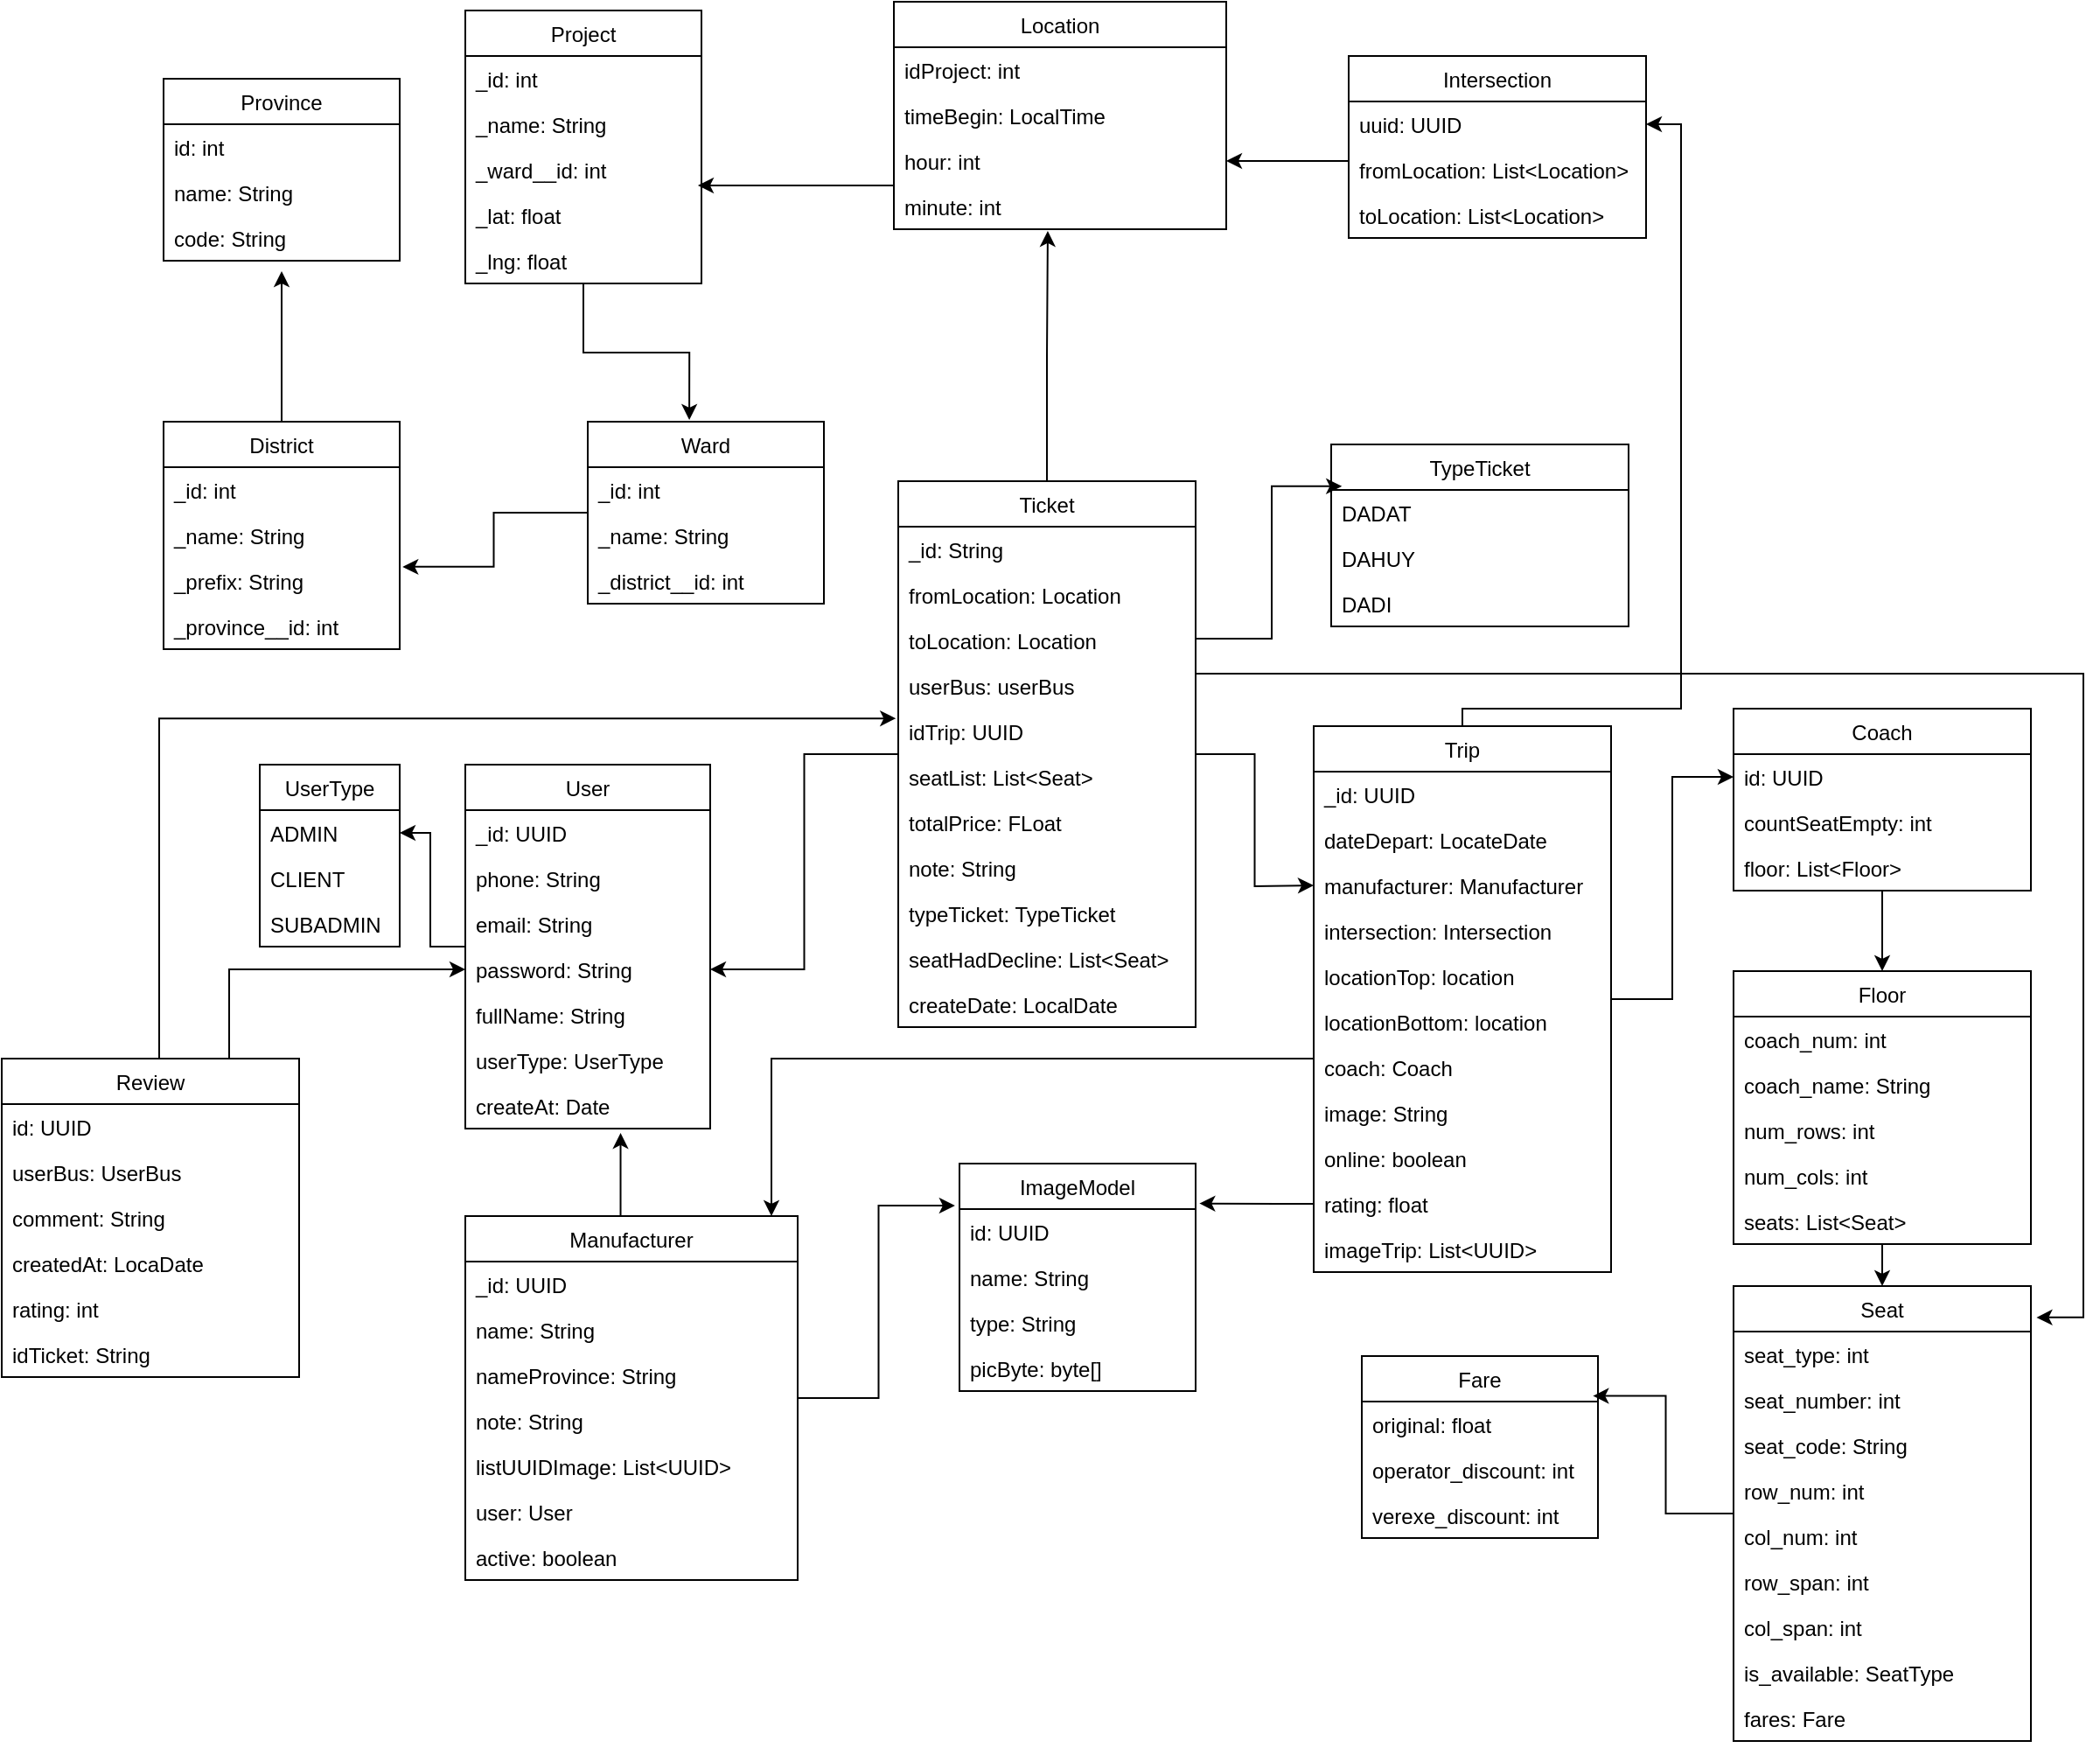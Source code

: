 <mxfile version="14.4.9" type="github">
  <diagram id="V_59LSjMR8o1_XHd9Hdq" name="Page-1">
    <mxGraphModel dx="2050" dy="1720" grid="1" gridSize="10" guides="1" tooltips="1" connect="1" arrows="1" fold="1" page="1" pageScale="1" pageWidth="850" pageHeight="1100" math="0" shadow="0">
      <root>
        <mxCell id="0" />
        <mxCell id="1" parent="0" />
        <mxCell id="hu1bkPcSUCPwq1X6XEAL-3" value="UserType" style="swimlane;fontStyle=0;childLayout=stackLayout;horizontal=1;startSize=26;fillColor=none;horizontalStack=0;resizeParent=1;resizeParentMax=0;resizeLast=0;collapsible=1;marginBottom=0;" parent="1" vertex="1">
          <mxGeometry x="-612.5" y="-328" width="80" height="104" as="geometry" />
        </mxCell>
        <mxCell id="hu1bkPcSUCPwq1X6XEAL-4" value="ADMIN" style="text;strokeColor=none;fillColor=none;align=left;verticalAlign=top;spacingLeft=4;spacingRight=4;overflow=hidden;rotatable=0;points=[[0,0.5],[1,0.5]];portConstraint=eastwest;" parent="hu1bkPcSUCPwq1X6XEAL-3" vertex="1">
          <mxGeometry y="26" width="80" height="26" as="geometry" />
        </mxCell>
        <mxCell id="hu1bkPcSUCPwq1X6XEAL-5" value="CLIENT" style="text;strokeColor=none;fillColor=none;align=left;verticalAlign=top;spacingLeft=4;spacingRight=4;overflow=hidden;rotatable=0;points=[[0,0.5],[1,0.5]];portConstraint=eastwest;" parent="hu1bkPcSUCPwq1X6XEAL-3" vertex="1">
          <mxGeometry y="52" width="80" height="26" as="geometry" />
        </mxCell>
        <mxCell id="eXuUZ5ey2yTKgLu_D7XI-8" value="SUBADMIN" style="text;strokeColor=none;fillColor=none;align=left;verticalAlign=top;spacingLeft=4;spacingRight=4;overflow=hidden;rotatable=0;points=[[0,0.5],[1,0.5]];portConstraint=eastwest;" parent="hu1bkPcSUCPwq1X6XEAL-3" vertex="1">
          <mxGeometry y="78" width="80" height="26" as="geometry" />
        </mxCell>
        <mxCell id="tkcZiGtttOGaxhr6mc1p-18" style="edgeStyle=orthogonalEdgeStyle;rounded=0;orthogonalLoop=1;jettySize=auto;html=1;entryX=1;entryY=0.5;entryDx=0;entryDy=0;" edge="1" parent="1" source="d1R-IrKXgJx-b_YmWJKK-1" target="hu1bkPcSUCPwq1X6XEAL-4">
          <mxGeometry relative="1" as="geometry" />
        </mxCell>
        <mxCell id="d1R-IrKXgJx-b_YmWJKK-1" value="User" style="swimlane;fontStyle=0;childLayout=stackLayout;horizontal=1;startSize=26;fillColor=none;horizontalStack=0;resizeParent=1;resizeParentMax=0;resizeLast=0;collapsible=1;marginBottom=0;" parent="1" vertex="1">
          <mxGeometry x="-495" y="-328" width="140" height="208" as="geometry" />
        </mxCell>
        <mxCell id="d1R-IrKXgJx-b_YmWJKK-2" value="_id: UUID" style="text;strokeColor=none;fillColor=none;align=left;verticalAlign=top;spacingLeft=4;spacingRight=4;overflow=hidden;rotatable=0;points=[[0,0.5],[1,0.5]];portConstraint=eastwest;" parent="d1R-IrKXgJx-b_YmWJKK-1" vertex="1">
          <mxGeometry y="26" width="140" height="26" as="geometry" />
        </mxCell>
        <mxCell id="d1R-IrKXgJx-b_YmWJKK-3" value="phone: String" style="text;strokeColor=none;fillColor=none;align=left;verticalAlign=top;spacingLeft=4;spacingRight=4;overflow=hidden;rotatable=0;points=[[0,0.5],[1,0.5]];portConstraint=eastwest;" parent="d1R-IrKXgJx-b_YmWJKK-1" vertex="1">
          <mxGeometry y="52" width="140" height="26" as="geometry" />
        </mxCell>
        <object label="email: String" id="d1R-IrKXgJx-b_YmWJKK-5">
          <mxCell style="text;strokeColor=none;fillColor=none;align=left;verticalAlign=top;spacingLeft=4;spacingRight=4;overflow=hidden;rotatable=0;points=[[0,0.5],[1,0.5]];portConstraint=eastwest;" parent="d1R-IrKXgJx-b_YmWJKK-1" vertex="1">
            <mxGeometry y="78" width="140" height="26" as="geometry" />
          </mxCell>
        </object>
        <mxCell id="d1R-IrKXgJx-b_YmWJKK-6" value="password: String" style="text;strokeColor=none;fillColor=none;align=left;verticalAlign=top;spacingLeft=4;spacingRight=4;overflow=hidden;rotatable=0;points=[[0,0.5],[1,0.5]];portConstraint=eastwest;" parent="d1R-IrKXgJx-b_YmWJKK-1" vertex="1">
          <mxGeometry y="104" width="140" height="26" as="geometry" />
        </mxCell>
        <mxCell id="d1R-IrKXgJx-b_YmWJKK-7" value="fullName: String" style="text;strokeColor=none;fillColor=none;align=left;verticalAlign=top;spacingLeft=4;spacingRight=4;overflow=hidden;rotatable=0;points=[[0,0.5],[1,0.5]];portConstraint=eastwest;" parent="d1R-IrKXgJx-b_YmWJKK-1" vertex="1">
          <mxGeometry y="130" width="140" height="26" as="geometry" />
        </mxCell>
        <mxCell id="d1R-IrKXgJx-b_YmWJKK-8" value="userType: UserType" style="text;strokeColor=none;fillColor=none;align=left;verticalAlign=top;spacingLeft=4;spacingRight=4;overflow=hidden;rotatable=0;points=[[0,0.5],[1,0.5]];portConstraint=eastwest;" parent="d1R-IrKXgJx-b_YmWJKK-1" vertex="1">
          <mxGeometry y="156" width="140" height="26" as="geometry" />
        </mxCell>
        <mxCell id="d1R-IrKXgJx-b_YmWJKK-9" value="createAt: Date" style="text;strokeColor=none;fillColor=none;align=left;verticalAlign=top;spacingLeft=4;spacingRight=4;overflow=hidden;rotatable=0;points=[[0,0.5],[1,0.5]];portConstraint=eastwest;" parent="d1R-IrKXgJx-b_YmWJKK-1" vertex="1">
          <mxGeometry y="182" width="140" height="26" as="geometry" />
        </mxCell>
        <mxCell id="d1R-IrKXgJx-b_YmWJKK-207" style="edgeStyle=orthogonalEdgeStyle;rounded=0;orthogonalLoop=1;jettySize=auto;html=1;entryX=1.012;entryY=0.19;entryDx=0;entryDy=0;entryPerimeter=0;" parent="1" source="d1R-IrKXgJx-b_YmWJKK-13" target="d1R-IrKXgJx-b_YmWJKK-26" edge="1">
          <mxGeometry relative="1" as="geometry" />
        </mxCell>
        <mxCell id="d1R-IrKXgJx-b_YmWJKK-13" value="Ward" style="swimlane;fontStyle=0;childLayout=stackLayout;horizontal=1;startSize=26;fillColor=none;horizontalStack=0;resizeParent=1;resizeParentMax=0;resizeLast=0;collapsible=1;marginBottom=0;" parent="1" vertex="1">
          <mxGeometry x="-425" y="-524" width="135" height="104" as="geometry" />
        </mxCell>
        <mxCell id="d1R-IrKXgJx-b_YmWJKK-14" value="_id: int" style="text;strokeColor=none;fillColor=none;align=left;verticalAlign=top;spacingLeft=4;spacingRight=4;overflow=hidden;rotatable=0;points=[[0,0.5],[1,0.5]];portConstraint=eastwest;" parent="d1R-IrKXgJx-b_YmWJKK-13" vertex="1">
          <mxGeometry y="26" width="135" height="26" as="geometry" />
        </mxCell>
        <mxCell id="d1R-IrKXgJx-b_YmWJKK-15" value="_name: String" style="text;strokeColor=none;fillColor=none;align=left;verticalAlign=top;spacingLeft=4;spacingRight=4;overflow=hidden;rotatable=0;points=[[0,0.5],[1,0.5]];portConstraint=eastwest;" parent="d1R-IrKXgJx-b_YmWJKK-13" vertex="1">
          <mxGeometry y="52" width="135" height="26" as="geometry" />
        </mxCell>
        <mxCell id="d1R-IrKXgJx-b_YmWJKK-22" value="_district__id: int" style="text;strokeColor=none;fillColor=none;align=left;verticalAlign=top;spacingLeft=4;spacingRight=4;overflow=hidden;rotatable=0;points=[[0,0.5],[1,0.5]];portConstraint=eastwest;" parent="d1R-IrKXgJx-b_YmWJKK-13" vertex="1">
          <mxGeometry y="78" width="135" height="26" as="geometry" />
        </mxCell>
        <mxCell id="d1R-IrKXgJx-b_YmWJKK-205" style="edgeStyle=orthogonalEdgeStyle;rounded=0;orthogonalLoop=1;jettySize=auto;html=1;entryX=0.5;entryY=1.231;entryDx=0;entryDy=0;entryPerimeter=0;" parent="1" source="d1R-IrKXgJx-b_YmWJKK-23" target="d1R-IrKXgJx-b_YmWJKK-32" edge="1">
          <mxGeometry relative="1" as="geometry">
            <Array as="points">
              <mxPoint x="-600" y="-580" />
              <mxPoint x="-600" y="-580" />
            </Array>
          </mxGeometry>
        </mxCell>
        <mxCell id="d1R-IrKXgJx-b_YmWJKK-23" value="District" style="swimlane;fontStyle=0;childLayout=stackLayout;horizontal=1;startSize=26;fillColor=none;horizontalStack=0;resizeParent=1;resizeParentMax=0;resizeLast=0;collapsible=1;marginBottom=0;" parent="1" vertex="1">
          <mxGeometry x="-667.5" y="-524" width="135" height="130" as="geometry" />
        </mxCell>
        <mxCell id="d1R-IrKXgJx-b_YmWJKK-24" value="_id: int" style="text;strokeColor=none;fillColor=none;align=left;verticalAlign=top;spacingLeft=4;spacingRight=4;overflow=hidden;rotatable=0;points=[[0,0.5],[1,0.5]];portConstraint=eastwest;" parent="d1R-IrKXgJx-b_YmWJKK-23" vertex="1">
          <mxGeometry y="26" width="135" height="26" as="geometry" />
        </mxCell>
        <mxCell id="d1R-IrKXgJx-b_YmWJKK-25" value="_name: String" style="text;strokeColor=none;fillColor=none;align=left;verticalAlign=top;spacingLeft=4;spacingRight=4;overflow=hidden;rotatable=0;points=[[0,0.5],[1,0.5]];portConstraint=eastwest;" parent="d1R-IrKXgJx-b_YmWJKK-23" vertex="1">
          <mxGeometry y="52" width="135" height="26" as="geometry" />
        </mxCell>
        <mxCell id="d1R-IrKXgJx-b_YmWJKK-26" value="_prefix: String" style="text;strokeColor=none;fillColor=none;align=left;verticalAlign=top;spacingLeft=4;spacingRight=4;overflow=hidden;rotatable=0;points=[[0,0.5],[1,0.5]];portConstraint=eastwest;" parent="d1R-IrKXgJx-b_YmWJKK-23" vertex="1">
          <mxGeometry y="78" width="135" height="26" as="geometry" />
        </mxCell>
        <mxCell id="d1R-IrKXgJx-b_YmWJKK-27" value="_province__id: int" style="text;strokeColor=none;fillColor=none;align=left;verticalAlign=top;spacingLeft=4;spacingRight=4;overflow=hidden;rotatable=0;points=[[0,0.5],[1,0.5]];portConstraint=eastwest;" parent="d1R-IrKXgJx-b_YmWJKK-23" vertex="1">
          <mxGeometry y="104" width="135" height="26" as="geometry" />
        </mxCell>
        <mxCell id="d1R-IrKXgJx-b_YmWJKK-29" value="Province" style="swimlane;fontStyle=0;childLayout=stackLayout;horizontal=1;startSize=26;fillColor=none;horizontalStack=0;resizeParent=1;resizeParentMax=0;resizeLast=0;collapsible=1;marginBottom=0;" parent="1" vertex="1">
          <mxGeometry x="-667.5" y="-720" width="135" height="104" as="geometry" />
        </mxCell>
        <mxCell id="d1R-IrKXgJx-b_YmWJKK-30" value="id: int" style="text;strokeColor=none;fillColor=none;align=left;verticalAlign=top;spacingLeft=4;spacingRight=4;overflow=hidden;rotatable=0;points=[[0,0.5],[1,0.5]];portConstraint=eastwest;" parent="d1R-IrKXgJx-b_YmWJKK-29" vertex="1">
          <mxGeometry y="26" width="135" height="26" as="geometry" />
        </mxCell>
        <mxCell id="d1R-IrKXgJx-b_YmWJKK-31" value="name: String" style="text;strokeColor=none;fillColor=none;align=left;verticalAlign=top;spacingLeft=4;spacingRight=4;overflow=hidden;rotatable=0;points=[[0,0.5],[1,0.5]];portConstraint=eastwest;" parent="d1R-IrKXgJx-b_YmWJKK-29" vertex="1">
          <mxGeometry y="52" width="135" height="26" as="geometry" />
        </mxCell>
        <mxCell id="d1R-IrKXgJx-b_YmWJKK-32" value="code: String" style="text;strokeColor=none;fillColor=none;align=left;verticalAlign=top;spacingLeft=4;spacingRight=4;overflow=hidden;rotatable=0;points=[[0,0.5],[1,0.5]];portConstraint=eastwest;" parent="d1R-IrKXgJx-b_YmWJKK-29" vertex="1">
          <mxGeometry y="78" width="135" height="26" as="geometry" />
        </mxCell>
        <mxCell id="eXuUZ5ey2yTKgLu_D7XI-9" style="edgeStyle=orthogonalEdgeStyle;rounded=0;orthogonalLoop=1;jettySize=auto;html=1;entryX=0.43;entryY=-0.01;entryDx=0;entryDy=0;entryPerimeter=0;" parent="1" source="d1R-IrKXgJx-b_YmWJKK-35" target="d1R-IrKXgJx-b_YmWJKK-13" edge="1">
          <mxGeometry relative="1" as="geometry" />
        </mxCell>
        <mxCell id="d1R-IrKXgJx-b_YmWJKK-35" value="Project" style="swimlane;fontStyle=0;childLayout=stackLayout;horizontal=1;startSize=26;fillColor=none;horizontalStack=0;resizeParent=1;resizeParentMax=0;resizeLast=0;collapsible=1;marginBottom=0;" parent="1" vertex="1">
          <mxGeometry x="-495" y="-759" width="135" height="156" as="geometry" />
        </mxCell>
        <mxCell id="d1R-IrKXgJx-b_YmWJKK-36" value="_id: int" style="text;strokeColor=none;fillColor=none;align=left;verticalAlign=top;spacingLeft=4;spacingRight=4;overflow=hidden;rotatable=0;points=[[0,0.5],[1,0.5]];portConstraint=eastwest;" parent="d1R-IrKXgJx-b_YmWJKK-35" vertex="1">
          <mxGeometry y="26" width="135" height="26" as="geometry" />
        </mxCell>
        <mxCell id="d1R-IrKXgJx-b_YmWJKK-37" value="_name: String" style="text;strokeColor=none;fillColor=none;align=left;verticalAlign=top;spacingLeft=4;spacingRight=4;overflow=hidden;rotatable=0;points=[[0,0.5],[1,0.5]];portConstraint=eastwest;" parent="d1R-IrKXgJx-b_YmWJKK-35" vertex="1">
          <mxGeometry y="52" width="135" height="26" as="geometry" />
        </mxCell>
        <mxCell id="d1R-IrKXgJx-b_YmWJKK-40" value="_ward__id: int" style="text;strokeColor=none;fillColor=none;align=left;verticalAlign=top;spacingLeft=4;spacingRight=4;overflow=hidden;rotatable=0;points=[[0,0.5],[1,0.5]];portConstraint=eastwest;" parent="d1R-IrKXgJx-b_YmWJKK-35" vertex="1">
          <mxGeometry y="78" width="135" height="26" as="geometry" />
        </mxCell>
        <mxCell id="d1R-IrKXgJx-b_YmWJKK-41" value="_lat: float" style="text;strokeColor=none;fillColor=none;align=left;verticalAlign=top;spacingLeft=4;spacingRight=4;overflow=hidden;rotatable=0;points=[[0,0.5],[1,0.5]];portConstraint=eastwest;" parent="d1R-IrKXgJx-b_YmWJKK-35" vertex="1">
          <mxGeometry y="104" width="135" height="26" as="geometry" />
        </mxCell>
        <mxCell id="d1R-IrKXgJx-b_YmWJKK-42" value="_lng: float" style="text;strokeColor=none;fillColor=none;align=left;verticalAlign=top;spacingLeft=4;spacingRight=4;overflow=hidden;rotatable=0;points=[[0,0.5],[1,0.5]];portConstraint=eastwest;" parent="d1R-IrKXgJx-b_YmWJKK-35" vertex="1">
          <mxGeometry y="130" width="135" height="26" as="geometry" />
        </mxCell>
        <mxCell id="d1R-IrKXgJx-b_YmWJKK-43" value="ImageModel" style="swimlane;fontStyle=0;childLayout=stackLayout;horizontal=1;startSize=26;fillColor=none;horizontalStack=0;resizeParent=1;resizeParentMax=0;resizeLast=0;collapsible=1;marginBottom=0;" parent="1" vertex="1">
          <mxGeometry x="-212.5" y="-100" width="135" height="130" as="geometry" />
        </mxCell>
        <mxCell id="d1R-IrKXgJx-b_YmWJKK-44" value="id: UUID" style="text;strokeColor=none;fillColor=none;align=left;verticalAlign=top;spacingLeft=4;spacingRight=4;overflow=hidden;rotatable=0;points=[[0,0.5],[1,0.5]];portConstraint=eastwest;" parent="d1R-IrKXgJx-b_YmWJKK-43" vertex="1">
          <mxGeometry y="26" width="135" height="26" as="geometry" />
        </mxCell>
        <mxCell id="d1R-IrKXgJx-b_YmWJKK-45" value="name: String" style="text;strokeColor=none;fillColor=none;align=left;verticalAlign=top;spacingLeft=4;spacingRight=4;overflow=hidden;rotatable=0;points=[[0,0.5],[1,0.5]];portConstraint=eastwest;" parent="d1R-IrKXgJx-b_YmWJKK-43" vertex="1">
          <mxGeometry y="52" width="135" height="26" as="geometry" />
        </mxCell>
        <mxCell id="d1R-IrKXgJx-b_YmWJKK-46" value="type: String" style="text;strokeColor=none;fillColor=none;align=left;verticalAlign=top;spacingLeft=4;spacingRight=4;overflow=hidden;rotatable=0;points=[[0,0.5],[1,0.5]];portConstraint=eastwest;" parent="d1R-IrKXgJx-b_YmWJKK-43" vertex="1">
          <mxGeometry y="78" width="135" height="26" as="geometry" />
        </mxCell>
        <mxCell id="d1R-IrKXgJx-b_YmWJKK-47" value="picByte: byte[]" style="text;strokeColor=none;fillColor=none;align=left;verticalAlign=top;spacingLeft=4;spacingRight=4;overflow=hidden;rotatable=0;points=[[0,0.5],[1,0.5]];portConstraint=eastwest;" parent="d1R-IrKXgJx-b_YmWJKK-43" vertex="1">
          <mxGeometry y="104" width="135" height="26" as="geometry" />
        </mxCell>
        <mxCell id="d1R-IrKXgJx-b_YmWJKK-189" style="edgeStyle=orthogonalEdgeStyle;rounded=0;orthogonalLoop=1;jettySize=auto;html=1;entryX=0.634;entryY=1.095;entryDx=0;entryDy=0;entryPerimeter=0;" parent="1" source="d1R-IrKXgJx-b_YmWJKK-50" target="d1R-IrKXgJx-b_YmWJKK-9" edge="1">
          <mxGeometry relative="1" as="geometry">
            <Array as="points">
              <mxPoint x="-406" y="-60" />
              <mxPoint x="-406" y="-60" />
            </Array>
          </mxGeometry>
        </mxCell>
        <mxCell id="tkcZiGtttOGaxhr6mc1p-19" style="edgeStyle=orthogonalEdgeStyle;rounded=0;orthogonalLoop=1;jettySize=auto;html=1;entryX=-0.019;entryY=-0.077;entryDx=0;entryDy=0;entryPerimeter=0;" edge="1" parent="1" source="d1R-IrKXgJx-b_YmWJKK-50" target="d1R-IrKXgJx-b_YmWJKK-44">
          <mxGeometry relative="1" as="geometry" />
        </mxCell>
        <mxCell id="d1R-IrKXgJx-b_YmWJKK-50" value="Manufacturer" style="swimlane;fontStyle=0;childLayout=stackLayout;horizontal=1;startSize=26;fillColor=none;horizontalStack=0;resizeParent=1;resizeParentMax=0;resizeLast=0;collapsible=1;marginBottom=0;" parent="1" vertex="1">
          <mxGeometry x="-495" y="-70" width="190" height="208" as="geometry" />
        </mxCell>
        <mxCell id="d1R-IrKXgJx-b_YmWJKK-51" value="_id: UUID" style="text;strokeColor=none;fillColor=none;align=left;verticalAlign=top;spacingLeft=4;spacingRight=4;overflow=hidden;rotatable=0;points=[[0,0.5],[1,0.5]];portConstraint=eastwest;" parent="d1R-IrKXgJx-b_YmWJKK-50" vertex="1">
          <mxGeometry y="26" width="190" height="26" as="geometry" />
        </mxCell>
        <mxCell id="d1R-IrKXgJx-b_YmWJKK-52" value="name: String" style="text;strokeColor=none;fillColor=none;align=left;verticalAlign=top;spacingLeft=4;spacingRight=4;overflow=hidden;rotatable=0;points=[[0,0.5],[1,0.5]];portConstraint=eastwest;" parent="d1R-IrKXgJx-b_YmWJKK-50" vertex="1">
          <mxGeometry y="52" width="190" height="26" as="geometry" />
        </mxCell>
        <mxCell id="d1R-IrKXgJx-b_YmWJKK-53" value="nameProvince: String" style="text;strokeColor=none;fillColor=none;align=left;verticalAlign=top;spacingLeft=4;spacingRight=4;overflow=hidden;rotatable=0;points=[[0,0.5],[1,0.5]];portConstraint=eastwest;" parent="d1R-IrKXgJx-b_YmWJKK-50" vertex="1">
          <mxGeometry y="78" width="190" height="26" as="geometry" />
        </mxCell>
        <mxCell id="d1R-IrKXgJx-b_YmWJKK-54" value="note: String" style="text;strokeColor=none;fillColor=none;align=left;verticalAlign=top;spacingLeft=4;spacingRight=4;overflow=hidden;rotatable=0;points=[[0,0.5],[1,0.5]];portConstraint=eastwest;" parent="d1R-IrKXgJx-b_YmWJKK-50" vertex="1">
          <mxGeometry y="104" width="190" height="26" as="geometry" />
        </mxCell>
        <mxCell id="d1R-IrKXgJx-b_YmWJKK-55" value="listUUIDImage: List&lt;UUID&gt;" style="text;strokeColor=none;fillColor=none;align=left;verticalAlign=top;spacingLeft=4;spacingRight=4;overflow=hidden;rotatable=0;points=[[0,0.5],[1,0.5]];portConstraint=eastwest;" parent="d1R-IrKXgJx-b_YmWJKK-50" vertex="1">
          <mxGeometry y="130" width="190" height="26" as="geometry" />
        </mxCell>
        <mxCell id="d1R-IrKXgJx-b_YmWJKK-56" value="user: User" style="text;strokeColor=none;fillColor=none;align=left;verticalAlign=top;spacingLeft=4;spacingRight=4;overflow=hidden;rotatable=0;points=[[0,0.5],[1,0.5]];portConstraint=eastwest;" parent="d1R-IrKXgJx-b_YmWJKK-50" vertex="1">
          <mxGeometry y="156" width="190" height="26" as="geometry" />
        </mxCell>
        <mxCell id="d1R-IrKXgJx-b_YmWJKK-57" value="active: boolean" style="text;strokeColor=none;fillColor=none;align=left;verticalAlign=top;spacingLeft=4;spacingRight=4;overflow=hidden;rotatable=0;points=[[0,0.5],[1,0.5]];portConstraint=eastwest;" parent="d1R-IrKXgJx-b_YmWJKK-50" vertex="1">
          <mxGeometry y="182" width="190" height="26" as="geometry" />
        </mxCell>
        <mxCell id="JbNTa-1DNpU4iLlRGq9p-1" style="edgeStyle=orthogonalEdgeStyle;rounded=0;orthogonalLoop=1;jettySize=auto;html=1;entryX=0.985;entryY=-0.154;entryDx=0;entryDy=0;entryPerimeter=0;" parent="1" source="d1R-IrKXgJx-b_YmWJKK-58" target="d1R-IrKXgJx-b_YmWJKK-41" edge="1">
          <mxGeometry relative="1" as="geometry">
            <Array as="points">
              <mxPoint x="-280" y="-659" />
              <mxPoint x="-280" y="-659" />
            </Array>
          </mxGeometry>
        </mxCell>
        <mxCell id="d1R-IrKXgJx-b_YmWJKK-58" value="Location" style="swimlane;fontStyle=0;childLayout=stackLayout;horizontal=1;startSize=26;fillColor=none;horizontalStack=0;resizeParent=1;resizeParentMax=0;resizeLast=0;collapsible=1;marginBottom=0;" parent="1" vertex="1">
          <mxGeometry x="-250" y="-764" width="190" height="130" as="geometry" />
        </mxCell>
        <mxCell id="d1R-IrKXgJx-b_YmWJKK-60" value="idProject: int" style="text;strokeColor=none;fillColor=none;align=left;verticalAlign=top;spacingLeft=4;spacingRight=4;overflow=hidden;rotatable=0;points=[[0,0.5],[1,0.5]];portConstraint=eastwest;" parent="d1R-IrKXgJx-b_YmWJKK-58" vertex="1">
          <mxGeometry y="26" width="190" height="26" as="geometry" />
        </mxCell>
        <mxCell id="d1R-IrKXgJx-b_YmWJKK-63" value="timeBegin: LocalTime" style="text;strokeColor=none;fillColor=none;align=left;verticalAlign=top;spacingLeft=4;spacingRight=4;overflow=hidden;rotatable=0;points=[[0,0.5],[1,0.5]];portConstraint=eastwest;" parent="d1R-IrKXgJx-b_YmWJKK-58" vertex="1">
          <mxGeometry y="52" width="190" height="26" as="geometry" />
        </mxCell>
        <mxCell id="JbNTa-1DNpU4iLlRGq9p-3" value="hour: int" style="text;strokeColor=none;fillColor=none;align=left;verticalAlign=top;spacingLeft=4;spacingRight=4;overflow=hidden;rotatable=0;points=[[0,0.5],[1,0.5]];portConstraint=eastwest;" parent="d1R-IrKXgJx-b_YmWJKK-58" vertex="1">
          <mxGeometry y="78" width="190" height="26" as="geometry" />
        </mxCell>
        <mxCell id="JbNTa-1DNpU4iLlRGq9p-4" value="minute: int" style="text;strokeColor=none;fillColor=none;align=left;verticalAlign=top;spacingLeft=4;spacingRight=4;overflow=hidden;rotatable=0;points=[[0,0.5],[1,0.5]];portConstraint=eastwest;" parent="d1R-IrKXgJx-b_YmWJKK-58" vertex="1">
          <mxGeometry y="104" width="190" height="26" as="geometry" />
        </mxCell>
        <mxCell id="d1R-IrKXgJx-b_YmWJKK-203" style="edgeStyle=orthogonalEdgeStyle;rounded=0;orthogonalLoop=1;jettySize=auto;html=1;entryX=1;entryY=0.5;entryDx=0;entryDy=0;" parent="1" source="d1R-IrKXgJx-b_YmWJKK-71" edge="1">
          <mxGeometry relative="1" as="geometry">
            <Array as="points">
              <mxPoint x="-10" y="-673" />
              <mxPoint x="-10" y="-673" />
            </Array>
            <mxPoint x="-60" y="-673" as="targetPoint" />
          </mxGeometry>
        </mxCell>
        <mxCell id="d1R-IrKXgJx-b_YmWJKK-71" value="Intersection" style="swimlane;fontStyle=0;childLayout=stackLayout;horizontal=1;startSize=26;fillColor=none;horizontalStack=0;resizeParent=1;resizeParentMax=0;resizeLast=0;collapsible=1;marginBottom=0;" parent="1" vertex="1">
          <mxGeometry x="10" y="-733" width="170" height="104" as="geometry" />
        </mxCell>
        <mxCell id="d1R-IrKXgJx-b_YmWJKK-72" value="uuid: UUID" style="text;strokeColor=none;fillColor=none;align=left;verticalAlign=top;spacingLeft=4;spacingRight=4;overflow=hidden;rotatable=0;points=[[0,0.5],[1,0.5]];portConstraint=eastwest;" parent="d1R-IrKXgJx-b_YmWJKK-71" vertex="1">
          <mxGeometry y="26" width="170" height="26" as="geometry" />
        </mxCell>
        <mxCell id="d1R-IrKXgJx-b_YmWJKK-74" value="fromLocation: List&lt;Location&gt;" style="text;strokeColor=none;fillColor=none;align=left;verticalAlign=top;spacingLeft=4;spacingRight=4;overflow=hidden;rotatable=0;points=[[0,0.5],[1,0.5]];portConstraint=eastwest;" parent="d1R-IrKXgJx-b_YmWJKK-71" vertex="1">
          <mxGeometry y="52" width="170" height="26" as="geometry" />
        </mxCell>
        <mxCell id="d1R-IrKXgJx-b_YmWJKK-75" value="toLocation: List&lt;Location&gt;" style="text;strokeColor=none;fillColor=none;align=left;verticalAlign=top;spacingLeft=4;spacingRight=4;overflow=hidden;rotatable=0;points=[[0,0.5],[1,0.5]];portConstraint=eastwest;" parent="d1R-IrKXgJx-b_YmWJKK-71" vertex="1">
          <mxGeometry y="78" width="170" height="26" as="geometry" />
        </mxCell>
        <mxCell id="tkcZiGtttOGaxhr6mc1p-23" style="edgeStyle=orthogonalEdgeStyle;rounded=0;orthogonalLoop=1;jettySize=auto;html=1;entryX=0.979;entryY=-0.123;entryDx=0;entryDy=0;entryPerimeter=0;" edge="1" parent="1" source="d1R-IrKXgJx-b_YmWJKK-76" target="d1R-IrKXgJx-b_YmWJKK-172">
          <mxGeometry relative="1" as="geometry" />
        </mxCell>
        <mxCell id="d1R-IrKXgJx-b_YmWJKK-76" value="Seat" style="swimlane;fontStyle=0;childLayout=stackLayout;horizontal=1;startSize=26;fillColor=none;horizontalStack=0;resizeParent=1;resizeParentMax=0;resizeLast=0;collapsible=1;marginBottom=0;" parent="1" vertex="1">
          <mxGeometry x="230" y="-30" width="170" height="260" as="geometry" />
        </mxCell>
        <mxCell id="d1R-IrKXgJx-b_YmWJKK-77" value="seat_type: int" style="text;strokeColor=none;fillColor=none;align=left;verticalAlign=top;spacingLeft=4;spacingRight=4;overflow=hidden;rotatable=0;points=[[0,0.5],[1,0.5]];portConstraint=eastwest;" parent="d1R-IrKXgJx-b_YmWJKK-76" vertex="1">
          <mxGeometry y="26" width="170" height="26" as="geometry" />
        </mxCell>
        <mxCell id="d1R-IrKXgJx-b_YmWJKK-78" value="seat_number: int" style="text;strokeColor=none;fillColor=none;align=left;verticalAlign=top;spacingLeft=4;spacingRight=4;overflow=hidden;rotatable=0;points=[[0,0.5],[1,0.5]];portConstraint=eastwest;" parent="d1R-IrKXgJx-b_YmWJKK-76" vertex="1">
          <mxGeometry y="52" width="170" height="26" as="geometry" />
        </mxCell>
        <mxCell id="d1R-IrKXgJx-b_YmWJKK-79" value="seat_code: String" style="text;strokeColor=none;fillColor=none;align=left;verticalAlign=top;spacingLeft=4;spacingRight=4;overflow=hidden;rotatable=0;points=[[0,0.5],[1,0.5]];portConstraint=eastwest;" parent="d1R-IrKXgJx-b_YmWJKK-76" vertex="1">
          <mxGeometry y="78" width="170" height="26" as="geometry" />
        </mxCell>
        <mxCell id="d1R-IrKXgJx-b_YmWJKK-80" value="row_num: int" style="text;strokeColor=none;fillColor=none;align=left;verticalAlign=top;spacingLeft=4;spacingRight=4;overflow=hidden;rotatable=0;points=[[0,0.5],[1,0.5]];portConstraint=eastwest;" parent="d1R-IrKXgJx-b_YmWJKK-76" vertex="1">
          <mxGeometry y="104" width="170" height="26" as="geometry" />
        </mxCell>
        <mxCell id="d1R-IrKXgJx-b_YmWJKK-82" value="col_num: int" style="text;strokeColor=none;fillColor=none;align=left;verticalAlign=top;spacingLeft=4;spacingRight=4;overflow=hidden;rotatable=0;points=[[0,0.5],[1,0.5]];portConstraint=eastwest;" parent="d1R-IrKXgJx-b_YmWJKK-76" vertex="1">
          <mxGeometry y="130" width="170" height="26" as="geometry" />
        </mxCell>
        <mxCell id="d1R-IrKXgJx-b_YmWJKK-83" value="row_span: int" style="text;strokeColor=none;fillColor=none;align=left;verticalAlign=top;spacingLeft=4;spacingRight=4;overflow=hidden;rotatable=0;points=[[0,0.5],[1,0.5]];portConstraint=eastwest;" parent="d1R-IrKXgJx-b_YmWJKK-76" vertex="1">
          <mxGeometry y="156" width="170" height="26" as="geometry" />
        </mxCell>
        <mxCell id="d1R-IrKXgJx-b_YmWJKK-84" value="col_span: int" style="text;strokeColor=none;fillColor=none;align=left;verticalAlign=top;spacingLeft=4;spacingRight=4;overflow=hidden;rotatable=0;points=[[0,0.5],[1,0.5]];portConstraint=eastwest;" parent="d1R-IrKXgJx-b_YmWJKK-76" vertex="1">
          <mxGeometry y="182" width="170" height="26" as="geometry" />
        </mxCell>
        <mxCell id="d1R-IrKXgJx-b_YmWJKK-85" value="is_available: SeatType" style="text;strokeColor=none;fillColor=none;align=left;verticalAlign=top;spacingLeft=4;spacingRight=4;overflow=hidden;rotatable=0;points=[[0,0.5],[1,0.5]];portConstraint=eastwest;" parent="d1R-IrKXgJx-b_YmWJKK-76" vertex="1">
          <mxGeometry y="208" width="170" height="26" as="geometry" />
        </mxCell>
        <mxCell id="d1R-IrKXgJx-b_YmWJKK-87" value="fares: Fare" style="text;strokeColor=none;fillColor=none;align=left;verticalAlign=top;spacingLeft=4;spacingRight=4;overflow=hidden;rotatable=0;points=[[0,0.5],[1,0.5]];portConstraint=eastwest;" parent="d1R-IrKXgJx-b_YmWJKK-76" vertex="1">
          <mxGeometry y="234" width="170" height="26" as="geometry" />
        </mxCell>
        <mxCell id="tkcZiGtttOGaxhr6mc1p-9" style="edgeStyle=orthogonalEdgeStyle;rounded=0;orthogonalLoop=1;jettySize=auto;html=1;entryX=0.5;entryY=0;entryDx=0;entryDy=0;" edge="1" parent="1" source="d1R-IrKXgJx-b_YmWJKK-88" target="d1R-IrKXgJx-b_YmWJKK-76">
          <mxGeometry relative="1" as="geometry" />
        </mxCell>
        <mxCell id="d1R-IrKXgJx-b_YmWJKK-88" value="Floor" style="swimlane;fontStyle=0;childLayout=stackLayout;horizontal=1;startSize=26;fillColor=none;horizontalStack=0;resizeParent=1;resizeParentMax=0;resizeLast=0;collapsible=1;marginBottom=0;" parent="1" vertex="1">
          <mxGeometry x="230" y="-210" width="170" height="156" as="geometry" />
        </mxCell>
        <mxCell id="d1R-IrKXgJx-b_YmWJKK-89" value="coach_num: int" style="text;strokeColor=none;fillColor=none;align=left;verticalAlign=top;spacingLeft=4;spacingRight=4;overflow=hidden;rotatable=0;points=[[0,0.5],[1,0.5]];portConstraint=eastwest;" parent="d1R-IrKXgJx-b_YmWJKK-88" vertex="1">
          <mxGeometry y="26" width="170" height="26" as="geometry" />
        </mxCell>
        <mxCell id="d1R-IrKXgJx-b_YmWJKK-90" value="coach_name: String" style="text;strokeColor=none;fillColor=none;align=left;verticalAlign=top;spacingLeft=4;spacingRight=4;overflow=hidden;rotatable=0;points=[[0,0.5],[1,0.5]];portConstraint=eastwest;" parent="d1R-IrKXgJx-b_YmWJKK-88" vertex="1">
          <mxGeometry y="52" width="170" height="26" as="geometry" />
        </mxCell>
        <mxCell id="d1R-IrKXgJx-b_YmWJKK-91" value="num_rows: int" style="text;strokeColor=none;fillColor=none;align=left;verticalAlign=top;spacingLeft=4;spacingRight=4;overflow=hidden;rotatable=0;points=[[0,0.5],[1,0.5]];portConstraint=eastwest;" parent="d1R-IrKXgJx-b_YmWJKK-88" vertex="1">
          <mxGeometry y="78" width="170" height="26" as="geometry" />
        </mxCell>
        <mxCell id="d1R-IrKXgJx-b_YmWJKK-92" value="num_cols: int" style="text;strokeColor=none;fillColor=none;align=left;verticalAlign=top;spacingLeft=4;spacingRight=4;overflow=hidden;rotatable=0;points=[[0,0.5],[1,0.5]];portConstraint=eastwest;" parent="d1R-IrKXgJx-b_YmWJKK-88" vertex="1">
          <mxGeometry y="104" width="170" height="26" as="geometry" />
        </mxCell>
        <mxCell id="d1R-IrKXgJx-b_YmWJKK-96" value="seats: List&lt;Seat&gt;" style="text;strokeColor=none;fillColor=none;align=left;verticalAlign=top;spacingLeft=4;spacingRight=4;overflow=hidden;rotatable=0;points=[[0,0.5],[1,0.5]];portConstraint=eastwest;" parent="d1R-IrKXgJx-b_YmWJKK-88" vertex="1">
          <mxGeometry y="130" width="170" height="26" as="geometry" />
        </mxCell>
        <mxCell id="JbNTa-1DNpU4iLlRGq9p-2" style="edgeStyle=orthogonalEdgeStyle;rounded=0;orthogonalLoop=1;jettySize=auto;html=1;entryX=1;entryY=0.5;entryDx=0;entryDy=0;" parent="1" source="d1R-IrKXgJx-b_YmWJKK-99" target="d1R-IrKXgJx-b_YmWJKK-72" edge="1">
          <mxGeometry relative="1" as="geometry">
            <Array as="points">
              <mxPoint x="75" y="-360" />
              <mxPoint x="200" y="-360" />
              <mxPoint x="200" y="-694" />
            </Array>
          </mxGeometry>
        </mxCell>
        <mxCell id="tkcZiGtttOGaxhr6mc1p-6" style="edgeStyle=orthogonalEdgeStyle;rounded=0;orthogonalLoop=1;jettySize=auto;html=1;entryX=0;entryY=0.5;entryDx=0;entryDy=0;" edge="1" parent="1" source="d1R-IrKXgJx-b_YmWJKK-99" target="d1R-IrKXgJx-b_YmWJKK-114">
          <mxGeometry relative="1" as="geometry" />
        </mxCell>
        <mxCell id="tkcZiGtttOGaxhr6mc1p-21" style="edgeStyle=orthogonalEdgeStyle;rounded=0;orthogonalLoop=1;jettySize=auto;html=1;entryX=1.016;entryY=-0.123;entryDx=0;entryDy=0;entryPerimeter=0;" edge="1" parent="1" source="d1R-IrKXgJx-b_YmWJKK-99" target="d1R-IrKXgJx-b_YmWJKK-44">
          <mxGeometry relative="1" as="geometry">
            <Array as="points">
              <mxPoint x="-30" y="-77" />
              <mxPoint x="-30" y="-77" />
            </Array>
          </mxGeometry>
        </mxCell>
        <mxCell id="tkcZiGtttOGaxhr6mc1p-22" style="edgeStyle=orthogonalEdgeStyle;rounded=0;orthogonalLoop=1;jettySize=auto;html=1;" edge="1" parent="1" source="d1R-IrKXgJx-b_YmWJKK-99">
          <mxGeometry relative="1" as="geometry">
            <mxPoint x="-320" y="-70" as="targetPoint" />
            <Array as="points">
              <mxPoint x="-320" y="-160" />
              <mxPoint x="-320" y="-70" />
            </Array>
          </mxGeometry>
        </mxCell>
        <mxCell id="d1R-IrKXgJx-b_YmWJKK-99" value="Trip" style="swimlane;fontStyle=0;childLayout=stackLayout;horizontal=1;startSize=26;fillColor=none;horizontalStack=0;resizeParent=1;resizeParentMax=0;resizeLast=0;collapsible=1;marginBottom=0;" parent="1" vertex="1">
          <mxGeometry x="-10" y="-350" width="170" height="312" as="geometry" />
        </mxCell>
        <mxCell id="d1R-IrKXgJx-b_YmWJKK-100" value="_id: UUID" style="text;strokeColor=none;fillColor=none;align=left;verticalAlign=top;spacingLeft=4;spacingRight=4;overflow=hidden;rotatable=0;points=[[0,0.5],[1,0.5]];portConstraint=eastwest;" parent="d1R-IrKXgJx-b_YmWJKK-99" vertex="1">
          <mxGeometry y="26" width="170" height="26" as="geometry" />
        </mxCell>
        <mxCell id="d1R-IrKXgJx-b_YmWJKK-101" value="dateDepart: LocateDate" style="text;strokeColor=none;fillColor=none;align=left;verticalAlign=top;spacingLeft=4;spacingRight=4;overflow=hidden;rotatable=0;points=[[0,0.5],[1,0.5]];portConstraint=eastwest;" parent="d1R-IrKXgJx-b_YmWJKK-99" vertex="1">
          <mxGeometry y="52" width="170" height="26" as="geometry" />
        </mxCell>
        <mxCell id="d1R-IrKXgJx-b_YmWJKK-103" value="manufacturer: Manufacturer" style="text;strokeColor=none;fillColor=none;align=left;verticalAlign=top;spacingLeft=4;spacingRight=4;overflow=hidden;rotatable=0;points=[[0,0.5],[1,0.5]];portConstraint=eastwest;" parent="d1R-IrKXgJx-b_YmWJKK-99" vertex="1">
          <mxGeometry y="78" width="170" height="26" as="geometry" />
        </mxCell>
        <mxCell id="d1R-IrKXgJx-b_YmWJKK-104" value="intersection: Intersection" style="text;strokeColor=none;fillColor=none;align=left;verticalAlign=top;spacingLeft=4;spacingRight=4;overflow=hidden;rotatable=0;points=[[0,0.5],[1,0.5]];portConstraint=eastwest;" parent="d1R-IrKXgJx-b_YmWJKK-99" vertex="1">
          <mxGeometry y="104" width="170" height="26" as="geometry" />
        </mxCell>
        <mxCell id="d1R-IrKXgJx-b_YmWJKK-105" value="locationTop: location" style="text;strokeColor=none;fillColor=none;align=left;verticalAlign=top;spacingLeft=4;spacingRight=4;overflow=hidden;rotatable=0;points=[[0,0.5],[1,0.5]];portConstraint=eastwest;" parent="d1R-IrKXgJx-b_YmWJKK-99" vertex="1">
          <mxGeometry y="130" width="170" height="26" as="geometry" />
        </mxCell>
        <mxCell id="d1R-IrKXgJx-b_YmWJKK-106" value="locationBottom: location" style="text;strokeColor=none;fillColor=none;align=left;verticalAlign=top;spacingLeft=4;spacingRight=4;overflow=hidden;rotatable=0;points=[[0,0.5],[1,0.5]];portConstraint=eastwest;" parent="d1R-IrKXgJx-b_YmWJKK-99" vertex="1">
          <mxGeometry y="156" width="170" height="26" as="geometry" />
        </mxCell>
        <mxCell id="d1R-IrKXgJx-b_YmWJKK-107" value="coach: Coach" style="text;strokeColor=none;fillColor=none;align=left;verticalAlign=top;spacingLeft=4;spacingRight=4;overflow=hidden;rotatable=0;points=[[0,0.5],[1,0.5]];portConstraint=eastwest;" parent="d1R-IrKXgJx-b_YmWJKK-99" vertex="1">
          <mxGeometry y="182" width="170" height="26" as="geometry" />
        </mxCell>
        <mxCell id="d1R-IrKXgJx-b_YmWJKK-108" value="image: String" style="text;strokeColor=none;fillColor=none;align=left;verticalAlign=top;spacingLeft=4;spacingRight=4;overflow=hidden;rotatable=0;points=[[0,0.5],[1,0.5]];portConstraint=eastwest;" parent="d1R-IrKXgJx-b_YmWJKK-99" vertex="1">
          <mxGeometry y="208" width="170" height="26" as="geometry" />
        </mxCell>
        <mxCell id="d1R-IrKXgJx-b_YmWJKK-109" value="online: boolean" style="text;strokeColor=none;fillColor=none;align=left;verticalAlign=top;spacingLeft=4;spacingRight=4;overflow=hidden;rotatable=0;points=[[0,0.5],[1,0.5]];portConstraint=eastwest;" parent="d1R-IrKXgJx-b_YmWJKK-99" vertex="1">
          <mxGeometry y="234" width="170" height="26" as="geometry" />
        </mxCell>
        <mxCell id="d1R-IrKXgJx-b_YmWJKK-110" value="rating: float" style="text;strokeColor=none;fillColor=none;align=left;verticalAlign=top;spacingLeft=4;spacingRight=4;overflow=hidden;rotatable=0;points=[[0,0.5],[1,0.5]];portConstraint=eastwest;" parent="d1R-IrKXgJx-b_YmWJKK-99" vertex="1">
          <mxGeometry y="260" width="170" height="26" as="geometry" />
        </mxCell>
        <mxCell id="d1R-IrKXgJx-b_YmWJKK-112" value="imageTrip: List&lt;UUID&gt;" style="text;strokeColor=none;fillColor=none;align=left;verticalAlign=top;spacingLeft=4;spacingRight=4;overflow=hidden;rotatable=0;points=[[0,0.5],[1,0.5]];portConstraint=eastwest;" parent="d1R-IrKXgJx-b_YmWJKK-99" vertex="1">
          <mxGeometry y="286" width="170" height="26" as="geometry" />
        </mxCell>
        <mxCell id="tkcZiGtttOGaxhr6mc1p-7" style="edgeStyle=orthogonalEdgeStyle;rounded=0;orthogonalLoop=1;jettySize=auto;html=1;entryX=0.5;entryY=0;entryDx=0;entryDy=0;" edge="1" parent="1" source="d1R-IrKXgJx-b_YmWJKK-113" target="d1R-IrKXgJx-b_YmWJKK-88">
          <mxGeometry relative="1" as="geometry" />
        </mxCell>
        <mxCell id="d1R-IrKXgJx-b_YmWJKK-113" value="Coach" style="swimlane;fontStyle=0;childLayout=stackLayout;horizontal=1;startSize=26;fillColor=none;horizontalStack=0;resizeParent=1;resizeParentMax=0;resizeLast=0;collapsible=1;marginBottom=0;" parent="1" vertex="1">
          <mxGeometry x="230" y="-360" width="170" height="104" as="geometry" />
        </mxCell>
        <mxCell id="d1R-IrKXgJx-b_YmWJKK-114" value="id: UUID" style="text;strokeColor=none;fillColor=none;align=left;verticalAlign=top;spacingLeft=4;spacingRight=4;overflow=hidden;rotatable=0;points=[[0,0.5],[1,0.5]];portConstraint=eastwest;" parent="d1R-IrKXgJx-b_YmWJKK-113" vertex="1">
          <mxGeometry y="26" width="170" height="26" as="geometry" />
        </mxCell>
        <mxCell id="d1R-IrKXgJx-b_YmWJKK-115" value="countSeatEmpty: int" style="text;strokeColor=none;fillColor=none;align=left;verticalAlign=top;spacingLeft=4;spacingRight=4;overflow=hidden;rotatable=0;points=[[0,0.5],[1,0.5]];portConstraint=eastwest;" parent="d1R-IrKXgJx-b_YmWJKK-113" vertex="1">
          <mxGeometry y="52" width="170" height="26" as="geometry" />
        </mxCell>
        <mxCell id="d1R-IrKXgJx-b_YmWJKK-116" value="floor: List&lt;Floor&gt;" style="text;strokeColor=none;fillColor=none;align=left;verticalAlign=top;spacingLeft=4;spacingRight=4;overflow=hidden;rotatable=0;points=[[0,0.5],[1,0.5]];portConstraint=eastwest;" parent="d1R-IrKXgJx-b_YmWJKK-113" vertex="1">
          <mxGeometry y="78" width="170" height="26" as="geometry" />
        </mxCell>
        <mxCell id="d1R-IrKXgJx-b_YmWJKK-119" value="TypeTicket" style="swimlane;fontStyle=0;childLayout=stackLayout;horizontal=1;startSize=26;fillColor=none;horizontalStack=0;resizeParent=1;resizeParentMax=0;resizeLast=0;collapsible=1;marginBottom=0;" parent="1" vertex="1">
          <mxGeometry y="-511" width="170" height="104" as="geometry" />
        </mxCell>
        <mxCell id="d1R-IrKXgJx-b_YmWJKK-120" value="DADAT" style="text;strokeColor=none;fillColor=none;align=left;verticalAlign=top;spacingLeft=4;spacingRight=4;overflow=hidden;rotatable=0;points=[[0,0.5],[1,0.5]];portConstraint=eastwest;" parent="d1R-IrKXgJx-b_YmWJKK-119" vertex="1">
          <mxGeometry y="26" width="170" height="26" as="geometry" />
        </mxCell>
        <mxCell id="d1R-IrKXgJx-b_YmWJKK-121" value="DAHUY" style="text;strokeColor=none;fillColor=none;align=left;verticalAlign=top;spacingLeft=4;spacingRight=4;overflow=hidden;rotatable=0;points=[[0,0.5],[1,0.5]];portConstraint=eastwest;" parent="d1R-IrKXgJx-b_YmWJKK-119" vertex="1">
          <mxGeometry y="52" width="170" height="26" as="geometry" />
        </mxCell>
        <mxCell id="d1R-IrKXgJx-b_YmWJKK-122" value="DADI" style="text;strokeColor=none;fillColor=none;align=left;verticalAlign=top;spacingLeft=4;spacingRight=4;overflow=hidden;rotatable=0;points=[[0,0.5],[1,0.5]];portConstraint=eastwest;" parent="d1R-IrKXgJx-b_YmWJKK-119" vertex="1">
          <mxGeometry y="78" width="170" height="26" as="geometry" />
        </mxCell>
        <mxCell id="d1R-IrKXgJx-b_YmWJKK-187" style="edgeStyle=orthogonalEdgeStyle;rounded=0;orthogonalLoop=1;jettySize=auto;html=1;entryX=1;entryY=0.5;entryDx=0;entryDy=0;" parent="1" source="d1R-IrKXgJx-b_YmWJKK-123" target="d1R-IrKXgJx-b_YmWJKK-6" edge="1">
          <mxGeometry relative="1" as="geometry" />
        </mxCell>
        <mxCell id="d1R-IrKXgJx-b_YmWJKK-201" style="edgeStyle=orthogonalEdgeStyle;rounded=0;orthogonalLoop=1;jettySize=auto;html=1;entryX=0;entryY=0.5;entryDx=0;entryDy=0;" parent="1" source="d1R-IrKXgJx-b_YmWJKK-123" edge="1">
          <mxGeometry relative="1" as="geometry">
            <mxPoint x="-10" y="-259" as="targetPoint" />
          </mxGeometry>
        </mxCell>
        <mxCell id="d1R-IrKXgJx-b_YmWJKK-202" style="edgeStyle=orthogonalEdgeStyle;rounded=0;orthogonalLoop=1;jettySize=auto;html=1;entryX=0.036;entryY=-0.081;entryDx=0;entryDy=0;entryPerimeter=0;" parent="1" source="d1R-IrKXgJx-b_YmWJKK-123" target="d1R-IrKXgJx-b_YmWJKK-120" edge="1">
          <mxGeometry relative="1" as="geometry">
            <Array as="points">
              <mxPoint x="-34" y="-400" />
              <mxPoint x="-34" y="-487" />
            </Array>
          </mxGeometry>
        </mxCell>
        <mxCell id="JbNTa-1DNpU4iLlRGq9p-10" style="edgeStyle=orthogonalEdgeStyle;rounded=0;orthogonalLoop=1;jettySize=auto;html=1;entryX=0.463;entryY=1.038;entryDx=0;entryDy=0;entryPerimeter=0;" parent="1" source="d1R-IrKXgJx-b_YmWJKK-123" target="JbNTa-1DNpU4iLlRGq9p-4" edge="1">
          <mxGeometry relative="1" as="geometry" />
        </mxCell>
        <mxCell id="tkcZiGtttOGaxhr6mc1p-13" style="edgeStyle=orthogonalEdgeStyle;rounded=0;orthogonalLoop=1;jettySize=auto;html=1;entryX=1.019;entryY=0.069;entryDx=0;entryDy=0;entryPerimeter=0;" edge="1" parent="1" source="d1R-IrKXgJx-b_YmWJKK-123" target="d1R-IrKXgJx-b_YmWJKK-76">
          <mxGeometry relative="1" as="geometry">
            <Array as="points">
              <mxPoint x="430" y="-380" />
              <mxPoint x="430" y="-12" />
            </Array>
          </mxGeometry>
        </mxCell>
        <mxCell id="d1R-IrKXgJx-b_YmWJKK-123" value="Ticket" style="swimlane;fontStyle=0;childLayout=stackLayout;horizontal=1;startSize=26;fillColor=none;horizontalStack=0;resizeParent=1;resizeParentMax=0;resizeLast=0;collapsible=1;marginBottom=0;" parent="1" vertex="1">
          <mxGeometry x="-247.5" y="-490" width="170" height="312" as="geometry" />
        </mxCell>
        <mxCell id="d1R-IrKXgJx-b_YmWJKK-124" value="_id: String" style="text;strokeColor=none;fillColor=none;align=left;verticalAlign=top;spacingLeft=4;spacingRight=4;overflow=hidden;rotatable=0;points=[[0,0.5],[1,0.5]];portConstraint=eastwest;" parent="d1R-IrKXgJx-b_YmWJKK-123" vertex="1">
          <mxGeometry y="26" width="170" height="26" as="geometry" />
        </mxCell>
        <mxCell id="d1R-IrKXgJx-b_YmWJKK-125" value="fromLocation: Location" style="text;strokeColor=none;fillColor=none;align=left;verticalAlign=top;spacingLeft=4;spacingRight=4;overflow=hidden;rotatable=0;points=[[0,0.5],[1,0.5]];portConstraint=eastwest;" parent="d1R-IrKXgJx-b_YmWJKK-123" vertex="1">
          <mxGeometry y="52" width="170" height="26" as="geometry" />
        </mxCell>
        <mxCell id="d1R-IrKXgJx-b_YmWJKK-126" value="toLocation: Location" style="text;strokeColor=none;fillColor=none;align=left;verticalAlign=top;spacingLeft=4;spacingRight=4;overflow=hidden;rotatable=0;points=[[0,0.5],[1,0.5]];portConstraint=eastwest;" parent="d1R-IrKXgJx-b_YmWJKK-123" vertex="1">
          <mxGeometry y="78" width="170" height="26" as="geometry" />
        </mxCell>
        <mxCell id="d1R-IrKXgJx-b_YmWJKK-127" value="userBus: userBus" style="text;strokeColor=none;fillColor=none;align=left;verticalAlign=top;spacingLeft=4;spacingRight=4;overflow=hidden;rotatable=0;points=[[0,0.5],[1,0.5]];portConstraint=eastwest;" parent="d1R-IrKXgJx-b_YmWJKK-123" vertex="1">
          <mxGeometry y="104" width="170" height="26" as="geometry" />
        </mxCell>
        <mxCell id="d1R-IrKXgJx-b_YmWJKK-128" value="idTrip: UUID" style="text;strokeColor=none;fillColor=none;align=left;verticalAlign=top;spacingLeft=4;spacingRight=4;overflow=hidden;rotatable=0;points=[[0,0.5],[1,0.5]];portConstraint=eastwest;" parent="d1R-IrKXgJx-b_YmWJKK-123" vertex="1">
          <mxGeometry y="130" width="170" height="26" as="geometry" />
        </mxCell>
        <mxCell id="d1R-IrKXgJx-b_YmWJKK-134" value="seatList: List&lt;Seat&gt;" style="text;strokeColor=none;fillColor=none;align=left;verticalAlign=top;spacingLeft=4;spacingRight=4;overflow=hidden;rotatable=0;points=[[0,0.5],[1,0.5]];portConstraint=eastwest;" parent="d1R-IrKXgJx-b_YmWJKK-123" vertex="1">
          <mxGeometry y="156" width="170" height="26" as="geometry" />
        </mxCell>
        <mxCell id="d1R-IrKXgJx-b_YmWJKK-135" value="totalPrice: FLoat" style="text;strokeColor=none;fillColor=none;align=left;verticalAlign=top;spacingLeft=4;spacingRight=4;overflow=hidden;rotatable=0;points=[[0,0.5],[1,0.5]];portConstraint=eastwest;" parent="d1R-IrKXgJx-b_YmWJKK-123" vertex="1">
          <mxGeometry y="182" width="170" height="26" as="geometry" />
        </mxCell>
        <mxCell id="d1R-IrKXgJx-b_YmWJKK-136" value="note: String" style="text;strokeColor=none;fillColor=none;align=left;verticalAlign=top;spacingLeft=4;spacingRight=4;overflow=hidden;rotatable=0;points=[[0,0.5],[1,0.5]];portConstraint=eastwest;" parent="d1R-IrKXgJx-b_YmWJKK-123" vertex="1">
          <mxGeometry y="208" width="170" height="26" as="geometry" />
        </mxCell>
        <mxCell id="d1R-IrKXgJx-b_YmWJKK-137" value="typeTicket: TypeTicket" style="text;strokeColor=none;fillColor=none;align=left;verticalAlign=top;spacingLeft=4;spacingRight=4;overflow=hidden;rotatable=0;points=[[0,0.5],[1,0.5]];portConstraint=eastwest;" parent="d1R-IrKXgJx-b_YmWJKK-123" vertex="1">
          <mxGeometry y="234" width="170" height="26" as="geometry" />
        </mxCell>
        <mxCell id="d1R-IrKXgJx-b_YmWJKK-138" value="seatHadDecline: List&lt;Seat&gt;" style="text;strokeColor=none;fillColor=none;align=left;verticalAlign=top;spacingLeft=4;spacingRight=4;overflow=hidden;rotatable=0;points=[[0,0.5],[1,0.5]];portConstraint=eastwest;" parent="d1R-IrKXgJx-b_YmWJKK-123" vertex="1">
          <mxGeometry y="260" width="170" height="26" as="geometry" />
        </mxCell>
        <mxCell id="d1R-IrKXgJx-b_YmWJKK-139" value="createDate: LocalDate" style="text;strokeColor=none;fillColor=none;align=left;verticalAlign=top;spacingLeft=4;spacingRight=4;overflow=hidden;rotatable=0;points=[[0,0.5],[1,0.5]];portConstraint=eastwest;" parent="d1R-IrKXgJx-b_YmWJKK-123" vertex="1">
          <mxGeometry y="286" width="170" height="26" as="geometry" />
        </mxCell>
        <mxCell id="d1R-IrKXgJx-b_YmWJKK-191" style="edgeStyle=orthogonalEdgeStyle;rounded=0;orthogonalLoop=1;jettySize=auto;html=1;entryX=0;entryY=0.5;entryDx=0;entryDy=0;" parent="1" source="d1R-IrKXgJx-b_YmWJKK-140" target="d1R-IrKXgJx-b_YmWJKK-6" edge="1">
          <mxGeometry relative="1" as="geometry">
            <Array as="points">
              <mxPoint x="-630" y="-211" />
            </Array>
          </mxGeometry>
        </mxCell>
        <mxCell id="tkcZiGtttOGaxhr6mc1p-14" style="edgeStyle=orthogonalEdgeStyle;rounded=0;orthogonalLoop=1;jettySize=auto;html=1;entryX=-0.008;entryY=0.215;entryDx=0;entryDy=0;entryPerimeter=0;" edge="1" parent="1" source="d1R-IrKXgJx-b_YmWJKK-140" target="d1R-IrKXgJx-b_YmWJKK-128">
          <mxGeometry relative="1" as="geometry">
            <Array as="points">
              <mxPoint x="-670" y="-354" />
            </Array>
          </mxGeometry>
        </mxCell>
        <mxCell id="d1R-IrKXgJx-b_YmWJKK-140" value="Review" style="swimlane;fontStyle=0;childLayout=stackLayout;horizontal=1;startSize=26;fillColor=none;horizontalStack=0;resizeParent=1;resizeParentMax=0;resizeLast=0;collapsible=1;marginBottom=0;" parent="1" vertex="1">
          <mxGeometry x="-760" y="-160" width="170" height="182" as="geometry" />
        </mxCell>
        <mxCell id="d1R-IrKXgJx-b_YmWJKK-141" value="id: UUID" style="text;strokeColor=none;fillColor=none;align=left;verticalAlign=top;spacingLeft=4;spacingRight=4;overflow=hidden;rotatable=0;points=[[0,0.5],[1,0.5]];portConstraint=eastwest;" parent="d1R-IrKXgJx-b_YmWJKK-140" vertex="1">
          <mxGeometry y="26" width="170" height="26" as="geometry" />
        </mxCell>
        <mxCell id="d1R-IrKXgJx-b_YmWJKK-144" value="userBus: UserBus" style="text;strokeColor=none;fillColor=none;align=left;verticalAlign=top;spacingLeft=4;spacingRight=4;overflow=hidden;rotatable=0;points=[[0,0.5],[1,0.5]];portConstraint=eastwest;" parent="d1R-IrKXgJx-b_YmWJKK-140" vertex="1">
          <mxGeometry y="52" width="170" height="26" as="geometry" />
        </mxCell>
        <mxCell id="d1R-IrKXgJx-b_YmWJKK-145" value="comment: String" style="text;strokeColor=none;fillColor=none;align=left;verticalAlign=top;spacingLeft=4;spacingRight=4;overflow=hidden;rotatable=0;points=[[0,0.5],[1,0.5]];portConstraint=eastwest;" parent="d1R-IrKXgJx-b_YmWJKK-140" vertex="1">
          <mxGeometry y="78" width="170" height="26" as="geometry" />
        </mxCell>
        <mxCell id="d1R-IrKXgJx-b_YmWJKK-146" value="createdAt: LocaDate" style="text;strokeColor=none;fillColor=none;align=left;verticalAlign=top;spacingLeft=4;spacingRight=4;overflow=hidden;rotatable=0;points=[[0,0.5],[1,0.5]];portConstraint=eastwest;" parent="d1R-IrKXgJx-b_YmWJKK-140" vertex="1">
          <mxGeometry y="104" width="170" height="26" as="geometry" />
        </mxCell>
        <mxCell id="d1R-IrKXgJx-b_YmWJKK-147" value="rating: int" style="text;strokeColor=none;fillColor=none;align=left;verticalAlign=top;spacingLeft=4;spacingRight=4;overflow=hidden;rotatable=0;points=[[0,0.5],[1,0.5]];portConstraint=eastwest;" parent="d1R-IrKXgJx-b_YmWJKK-140" vertex="1">
          <mxGeometry y="130" width="170" height="26" as="geometry" />
        </mxCell>
        <mxCell id="d1R-IrKXgJx-b_YmWJKK-148" value="idTicket: String" style="text;strokeColor=none;fillColor=none;align=left;verticalAlign=top;spacingLeft=4;spacingRight=4;overflow=hidden;rotatable=0;points=[[0,0.5],[1,0.5]];portConstraint=eastwest;" parent="d1R-IrKXgJx-b_YmWJKK-140" vertex="1">
          <mxGeometry y="156" width="170" height="26" as="geometry" />
        </mxCell>
        <mxCell id="d1R-IrKXgJx-b_YmWJKK-171" value="Fare" style="swimlane;fontStyle=0;childLayout=stackLayout;horizontal=1;startSize=26;fillColor=none;horizontalStack=0;resizeParent=1;resizeParentMax=0;resizeLast=0;collapsible=1;marginBottom=0;" parent="1" vertex="1">
          <mxGeometry x="17.5" y="10" width="135" height="104" as="geometry" />
        </mxCell>
        <mxCell id="d1R-IrKXgJx-b_YmWJKK-172" value="original: float" style="text;strokeColor=none;fillColor=none;align=left;verticalAlign=top;spacingLeft=4;spacingRight=4;overflow=hidden;rotatable=0;points=[[0,0.5],[1,0.5]];portConstraint=eastwest;" parent="d1R-IrKXgJx-b_YmWJKK-171" vertex="1">
          <mxGeometry y="26" width="135" height="26" as="geometry" />
        </mxCell>
        <mxCell id="d1R-IrKXgJx-b_YmWJKK-173" value="operator_discount: int" style="text;strokeColor=none;fillColor=none;align=left;verticalAlign=top;spacingLeft=4;spacingRight=4;overflow=hidden;rotatable=0;points=[[0,0.5],[1,0.5]];portConstraint=eastwest;" parent="d1R-IrKXgJx-b_YmWJKK-171" vertex="1">
          <mxGeometry y="52" width="135" height="26" as="geometry" />
        </mxCell>
        <mxCell id="d1R-IrKXgJx-b_YmWJKK-174" value="verexe_discount: int" style="text;strokeColor=none;fillColor=none;align=left;verticalAlign=top;spacingLeft=4;spacingRight=4;overflow=hidden;rotatable=0;points=[[0,0.5],[1,0.5]];portConstraint=eastwest;" parent="d1R-IrKXgJx-b_YmWJKK-171" vertex="1">
          <mxGeometry y="78" width="135" height="26" as="geometry" />
        </mxCell>
      </root>
    </mxGraphModel>
  </diagram>
</mxfile>
